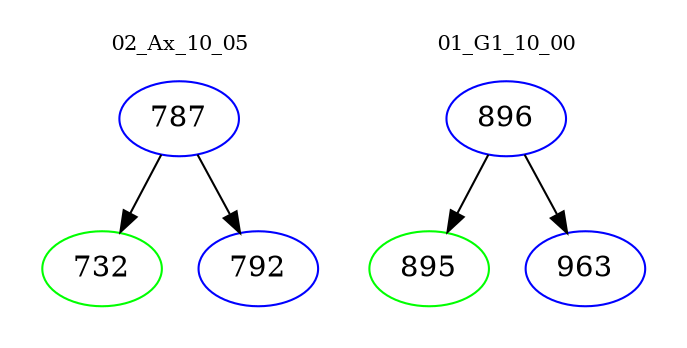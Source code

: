 digraph{
subgraph cluster_0 {
color = white
label = "02_Ax_10_05";
fontsize=10;
T0_787 [label="787", color="blue"]
T0_787 -> T0_732 [color="black"]
T0_732 [label="732", color="green"]
T0_787 -> T0_792 [color="black"]
T0_792 [label="792", color="blue"]
}
subgraph cluster_1 {
color = white
label = "01_G1_10_00";
fontsize=10;
T1_896 [label="896", color="blue"]
T1_896 -> T1_895 [color="black"]
T1_895 [label="895", color="green"]
T1_896 -> T1_963 [color="black"]
T1_963 [label="963", color="blue"]
}
}
